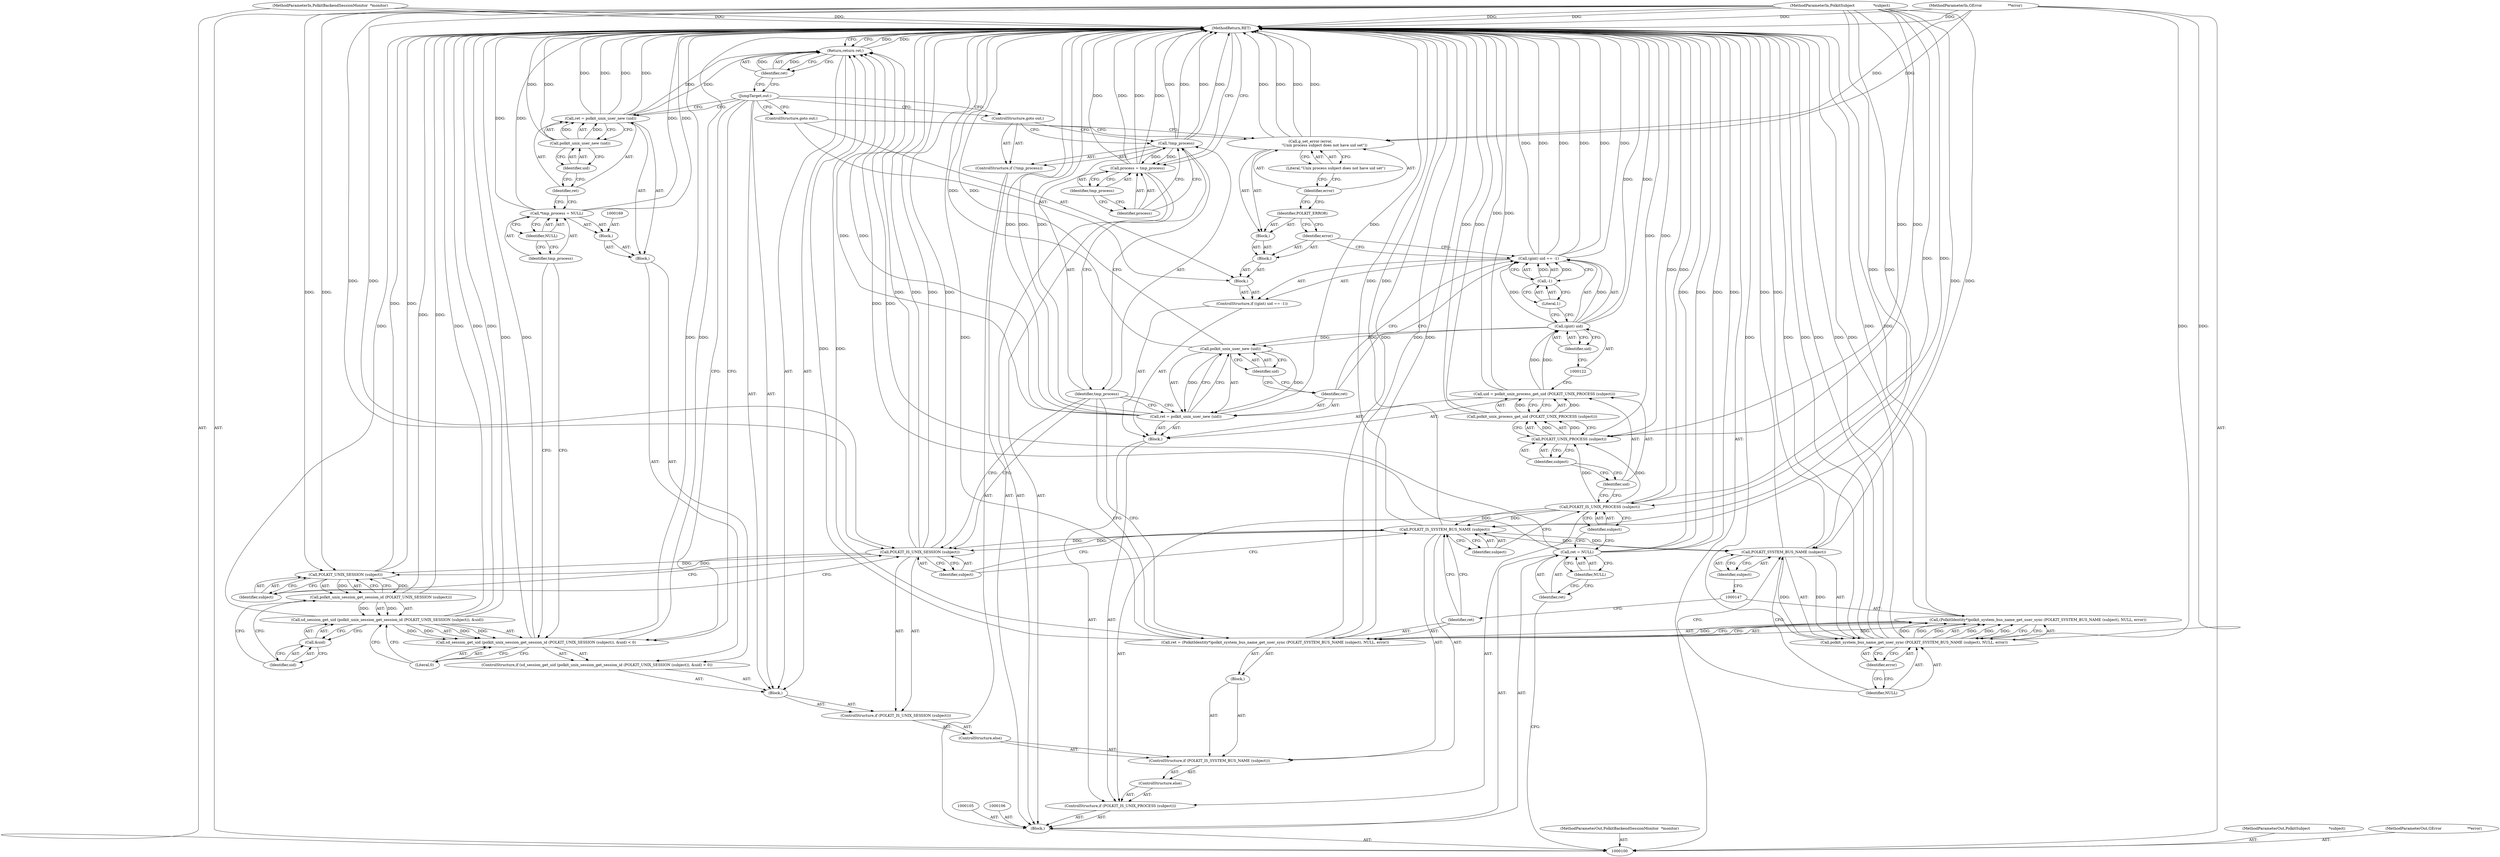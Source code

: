 digraph "1_polkit_bc7ffad53643a9c80231fc41f5582d6a8931c32c_1" {
"1000187" [label="(MethodReturn,RET)"];
"1000101" [label="(MethodParameterIn,PolkitBackendSessionMonitor  *monitor)"];
"1000283" [label="(MethodParameterOut,PolkitBackendSessionMonitor  *monitor)"];
"1000110" [label="(ControlStructure,if (POLKIT_IS_UNIX_PROCESS (subject)))"];
"1000112" [label="(Identifier,subject)"];
"1000111" [label="(Call,POLKIT_IS_UNIX_PROCESS (subject))"];
"1000113" [label="(Block,)"];
"1000116" [label="(Call,polkit_unix_process_get_uid (POLKIT_UNIX_PROCESS (subject)))"];
"1000117" [label="(Call,POLKIT_UNIX_PROCESS (subject))"];
"1000114" [label="(Call,uid = polkit_unix_process_get_uid (POLKIT_UNIX_PROCESS (subject)))"];
"1000115" [label="(Identifier,uid)"];
"1000118" [label="(Identifier,subject)"];
"1000120" [label="(Call,(gint) uid == -1)"];
"1000121" [label="(Call,(gint) uid)"];
"1000123" [label="(Identifier,uid)"];
"1000124" [label="(Call,-1)"];
"1000125" [label="(Literal,1)"];
"1000119" [label="(ControlStructure,if ((gint) uid == -1))"];
"1000126" [label="(Block,)"];
"1000127" [label="(Block,)"];
"1000128" [label="(Identifier,error)"];
"1000129" [label="(Block,)"];
"1000130" [label="(Identifier,POLKIT_ERROR)"];
"1000131" [label="(Call,g_set_error (error,\n                        \"Unix process subject does not have uid set\"))"];
"1000132" [label="(Identifier,error)"];
"1000133" [label="(Literal,\"Unix process subject does not have uid set\")"];
"1000134" [label="(ControlStructure,goto out;)"];
"1000102" [label="(MethodParameterIn,PolkitSubject                *subject)"];
"1000284" [label="(MethodParameterOut,PolkitSubject                *subject)"];
"1000137" [label="(Call,polkit_unix_user_new (uid))"];
"1000138" [label="(Identifier,uid)"];
"1000135" [label="(Call,ret = polkit_unix_user_new (uid))"];
"1000136" [label="(Identifier,ret)"];
"1000141" [label="(Call,POLKIT_IS_SYSTEM_BUS_NAME (subject))"];
"1000139" [label="(ControlStructure,else)"];
"1000142" [label="(Identifier,subject)"];
"1000140" [label="(ControlStructure,if (POLKIT_IS_SYSTEM_BUS_NAME (subject)))"];
"1000143" [label="(Block,)"];
"1000151" [label="(Identifier,NULL)"];
"1000152" [label="(Identifier,error)"];
"1000146" [label="(Call,(PolkitIdentity*)polkit_system_bus_name_get_user_sync (POLKIT_SYSTEM_BUS_NAME (subject), NULL, error))"];
"1000148" [label="(Call,polkit_system_bus_name_get_user_sync (POLKIT_SYSTEM_BUS_NAME (subject), NULL, error))"];
"1000149" [label="(Call,POLKIT_SYSTEM_BUS_NAME (subject))"];
"1000144" [label="(Call,ret = (PolkitIdentity*)polkit_system_bus_name_get_user_sync (POLKIT_SYSTEM_BUS_NAME (subject), NULL, error))"];
"1000145" [label="(Identifier,ret)"];
"1000150" [label="(Identifier,subject)"];
"1000155" [label="(Call,POLKIT_IS_UNIX_SESSION (subject))"];
"1000153" [label="(ControlStructure,else)"];
"1000156" [label="(Identifier,subject)"];
"1000154" [label="(ControlStructure,if (POLKIT_IS_UNIX_SESSION (subject)))"];
"1000157" [label="(Block,)"];
"1000103" [label="(MethodParameterIn,GError                      **error)"];
"1000285" [label="(MethodParameterOut,GError                      **error)"];
"1000165" [label="(Identifier,uid)"];
"1000166" [label="(Literal,0)"];
"1000159" [label="(Call,sd_session_get_uid (polkit_unix_session_get_session_id (POLKIT_UNIX_SESSION (subject)), &uid) < 0)"];
"1000160" [label="(Call,sd_session_get_uid (polkit_unix_session_get_session_id (POLKIT_UNIX_SESSION (subject)), &uid))"];
"1000161" [label="(Call,polkit_unix_session_get_session_id (POLKIT_UNIX_SESSION (subject)))"];
"1000162" [label="(Call,POLKIT_UNIX_SESSION (subject))"];
"1000158" [label="(ControlStructure,if (sd_session_get_uid (polkit_unix_session_get_session_id (POLKIT_UNIX_SESSION (subject)), &uid) < 0))"];
"1000163" [label="(Identifier,subject)"];
"1000164" [label="(Call,&uid)"];
"1000167" [label="(Block,)"];
"1000168" [label="(Block,)"];
"1000170" [label="(Call,*tmp_process = NULL)"];
"1000171" [label="(Identifier,tmp_process)"];
"1000172" [label="(Identifier,NULL)"];
"1000175" [label="(Call,polkit_unix_user_new (uid))"];
"1000176" [label="(Identifier,uid)"];
"1000173" [label="(Call,ret = polkit_unix_user_new (uid))"];
"1000174" [label="(Identifier,ret)"];
"1000104" [label="(Block,)"];
"1000177" [label="(JumpTarget,out:)"];
"1000179" [label="(Identifier,ret)"];
"1000178" [label="(Return,return ret;)"];
"1000181" [label="(Call,!tmp_process)"];
"1000182" [label="(Identifier,tmp_process)"];
"1000180" [label="(ControlStructure,if (!tmp_process))"];
"1000183" [label="(ControlStructure,goto out;)"];
"1000186" [label="(Identifier,tmp_process)"];
"1000184" [label="(Call,process = tmp_process)"];
"1000185" [label="(Identifier,process)"];
"1000107" [label="(Call,ret = NULL)"];
"1000108" [label="(Identifier,ret)"];
"1000109" [label="(Identifier,NULL)"];
"1000187" -> "1000100"  [label="AST: "];
"1000187" -> "1000178"  [label="CFG: "];
"1000187" -> "1000184"  [label="CFG: "];
"1000170" -> "1000187"  [label="DDG: "];
"1000170" -> "1000187"  [label="DDG: "];
"1000107" -> "1000187"  [label="DDG: "];
"1000107" -> "1000187"  [label="DDG: "];
"1000184" -> "1000187"  [label="DDG: "];
"1000184" -> "1000187"  [label="DDG: "];
"1000181" -> "1000187"  [label="DDG: "];
"1000181" -> "1000187"  [label="DDG: "];
"1000120" -> "1000187"  [label="DDG: "];
"1000120" -> "1000187"  [label="DDG: "];
"1000120" -> "1000187"  [label="DDG: "];
"1000117" -> "1000187"  [label="DDG: "];
"1000102" -> "1000187"  [label="DDG: "];
"1000159" -> "1000187"  [label="DDG: "];
"1000159" -> "1000187"  [label="DDG: "];
"1000116" -> "1000187"  [label="DDG: "];
"1000160" -> "1000187"  [label="DDG: "];
"1000160" -> "1000187"  [label="DDG: "];
"1000148" -> "1000187"  [label="DDG: "];
"1000148" -> "1000187"  [label="DDG: "];
"1000148" -> "1000187"  [label="DDG: "];
"1000121" -> "1000187"  [label="DDG: "];
"1000131" -> "1000187"  [label="DDG: "];
"1000131" -> "1000187"  [label="DDG: "];
"1000141" -> "1000187"  [label="DDG: "];
"1000155" -> "1000187"  [label="DDG: "];
"1000155" -> "1000187"  [label="DDG: "];
"1000103" -> "1000187"  [label="DDG: "];
"1000146" -> "1000187"  [label="DDG: "];
"1000175" -> "1000187"  [label="DDG: "];
"1000101" -> "1000187"  [label="DDG: "];
"1000135" -> "1000187"  [label="DDG: "];
"1000135" -> "1000187"  [label="DDG: "];
"1000144" -> "1000187"  [label="DDG: "];
"1000144" -> "1000187"  [label="DDG: "];
"1000149" -> "1000187"  [label="DDG: "];
"1000137" -> "1000187"  [label="DDG: "];
"1000162" -> "1000187"  [label="DDG: "];
"1000161" -> "1000187"  [label="DDG: "];
"1000114" -> "1000187"  [label="DDG: "];
"1000111" -> "1000187"  [label="DDG: "];
"1000173" -> "1000187"  [label="DDG: "];
"1000173" -> "1000187"  [label="DDG: "];
"1000178" -> "1000187"  [label="DDG: "];
"1000101" -> "1000100"  [label="AST: "];
"1000101" -> "1000187"  [label="DDG: "];
"1000283" -> "1000100"  [label="AST: "];
"1000110" -> "1000104"  [label="AST: "];
"1000111" -> "1000110"  [label="AST: "];
"1000113" -> "1000110"  [label="AST: "];
"1000139" -> "1000110"  [label="AST: "];
"1000112" -> "1000111"  [label="AST: "];
"1000112" -> "1000107"  [label="CFG: "];
"1000111" -> "1000112"  [label="CFG: "];
"1000111" -> "1000110"  [label="AST: "];
"1000111" -> "1000112"  [label="CFG: "];
"1000112" -> "1000111"  [label="AST: "];
"1000115" -> "1000111"  [label="CFG: "];
"1000142" -> "1000111"  [label="CFG: "];
"1000111" -> "1000187"  [label="DDG: "];
"1000102" -> "1000111"  [label="DDG: "];
"1000111" -> "1000117"  [label="DDG: "];
"1000111" -> "1000141"  [label="DDG: "];
"1000113" -> "1000110"  [label="AST: "];
"1000114" -> "1000113"  [label="AST: "];
"1000119" -> "1000113"  [label="AST: "];
"1000135" -> "1000113"  [label="AST: "];
"1000116" -> "1000114"  [label="AST: "];
"1000116" -> "1000117"  [label="CFG: "];
"1000117" -> "1000116"  [label="AST: "];
"1000114" -> "1000116"  [label="CFG: "];
"1000116" -> "1000187"  [label="DDG: "];
"1000116" -> "1000114"  [label="DDG: "];
"1000117" -> "1000116"  [label="DDG: "];
"1000117" -> "1000116"  [label="AST: "];
"1000117" -> "1000118"  [label="CFG: "];
"1000118" -> "1000117"  [label="AST: "];
"1000116" -> "1000117"  [label="CFG: "];
"1000117" -> "1000187"  [label="DDG: "];
"1000117" -> "1000116"  [label="DDG: "];
"1000111" -> "1000117"  [label="DDG: "];
"1000102" -> "1000117"  [label="DDG: "];
"1000114" -> "1000113"  [label="AST: "];
"1000114" -> "1000116"  [label="CFG: "];
"1000115" -> "1000114"  [label="AST: "];
"1000116" -> "1000114"  [label="AST: "];
"1000122" -> "1000114"  [label="CFG: "];
"1000114" -> "1000187"  [label="DDG: "];
"1000116" -> "1000114"  [label="DDG: "];
"1000114" -> "1000121"  [label="DDG: "];
"1000115" -> "1000114"  [label="AST: "];
"1000115" -> "1000111"  [label="CFG: "];
"1000118" -> "1000115"  [label="CFG: "];
"1000118" -> "1000117"  [label="AST: "];
"1000118" -> "1000115"  [label="CFG: "];
"1000117" -> "1000118"  [label="CFG: "];
"1000120" -> "1000119"  [label="AST: "];
"1000120" -> "1000124"  [label="CFG: "];
"1000121" -> "1000120"  [label="AST: "];
"1000124" -> "1000120"  [label="AST: "];
"1000128" -> "1000120"  [label="CFG: "];
"1000136" -> "1000120"  [label="CFG: "];
"1000120" -> "1000187"  [label="DDG: "];
"1000120" -> "1000187"  [label="DDG: "];
"1000120" -> "1000187"  [label="DDG: "];
"1000121" -> "1000120"  [label="DDG: "];
"1000124" -> "1000120"  [label="DDG: "];
"1000121" -> "1000120"  [label="AST: "];
"1000121" -> "1000123"  [label="CFG: "];
"1000122" -> "1000121"  [label="AST: "];
"1000123" -> "1000121"  [label="AST: "];
"1000125" -> "1000121"  [label="CFG: "];
"1000121" -> "1000187"  [label="DDG: "];
"1000121" -> "1000120"  [label="DDG: "];
"1000114" -> "1000121"  [label="DDG: "];
"1000121" -> "1000137"  [label="DDG: "];
"1000123" -> "1000121"  [label="AST: "];
"1000123" -> "1000122"  [label="CFG: "];
"1000121" -> "1000123"  [label="CFG: "];
"1000124" -> "1000120"  [label="AST: "];
"1000124" -> "1000125"  [label="CFG: "];
"1000125" -> "1000124"  [label="AST: "];
"1000120" -> "1000124"  [label="CFG: "];
"1000124" -> "1000120"  [label="DDG: "];
"1000125" -> "1000124"  [label="AST: "];
"1000125" -> "1000121"  [label="CFG: "];
"1000124" -> "1000125"  [label="CFG: "];
"1000119" -> "1000113"  [label="AST: "];
"1000120" -> "1000119"  [label="AST: "];
"1000126" -> "1000119"  [label="AST: "];
"1000126" -> "1000119"  [label="AST: "];
"1000127" -> "1000126"  [label="AST: "];
"1000134" -> "1000126"  [label="AST: "];
"1000127" -> "1000126"  [label="AST: "];
"1000128" -> "1000127"  [label="AST: "];
"1000129" -> "1000127"  [label="AST: "];
"1000128" -> "1000127"  [label="AST: "];
"1000128" -> "1000120"  [label="CFG: "];
"1000130" -> "1000128"  [label="CFG: "];
"1000129" -> "1000127"  [label="AST: "];
"1000130" -> "1000129"  [label="AST: "];
"1000131" -> "1000129"  [label="AST: "];
"1000130" -> "1000129"  [label="AST: "];
"1000130" -> "1000128"  [label="CFG: "];
"1000132" -> "1000130"  [label="CFG: "];
"1000131" -> "1000129"  [label="AST: "];
"1000131" -> "1000133"  [label="CFG: "];
"1000132" -> "1000131"  [label="AST: "];
"1000133" -> "1000131"  [label="AST: "];
"1000134" -> "1000131"  [label="CFG: "];
"1000131" -> "1000187"  [label="DDG: "];
"1000131" -> "1000187"  [label="DDG: "];
"1000103" -> "1000131"  [label="DDG: "];
"1000132" -> "1000131"  [label="AST: "];
"1000132" -> "1000130"  [label="CFG: "];
"1000133" -> "1000132"  [label="CFG: "];
"1000133" -> "1000131"  [label="AST: "];
"1000133" -> "1000132"  [label="CFG: "];
"1000131" -> "1000133"  [label="CFG: "];
"1000134" -> "1000126"  [label="AST: "];
"1000134" -> "1000131"  [label="CFG: "];
"1000177" -> "1000134"  [label="CFG: "];
"1000102" -> "1000100"  [label="AST: "];
"1000102" -> "1000187"  [label="DDG: "];
"1000102" -> "1000111"  [label="DDG: "];
"1000102" -> "1000117"  [label="DDG: "];
"1000102" -> "1000141"  [label="DDG: "];
"1000102" -> "1000149"  [label="DDG: "];
"1000102" -> "1000155"  [label="DDG: "];
"1000102" -> "1000162"  [label="DDG: "];
"1000284" -> "1000100"  [label="AST: "];
"1000137" -> "1000135"  [label="AST: "];
"1000137" -> "1000138"  [label="CFG: "];
"1000138" -> "1000137"  [label="AST: "];
"1000135" -> "1000137"  [label="CFG: "];
"1000137" -> "1000187"  [label="DDG: "];
"1000137" -> "1000135"  [label="DDG: "];
"1000121" -> "1000137"  [label="DDG: "];
"1000138" -> "1000137"  [label="AST: "];
"1000138" -> "1000136"  [label="CFG: "];
"1000137" -> "1000138"  [label="CFG: "];
"1000135" -> "1000113"  [label="AST: "];
"1000135" -> "1000137"  [label="CFG: "];
"1000136" -> "1000135"  [label="AST: "];
"1000137" -> "1000135"  [label="AST: "];
"1000182" -> "1000135"  [label="CFG: "];
"1000135" -> "1000187"  [label="DDG: "];
"1000135" -> "1000187"  [label="DDG: "];
"1000137" -> "1000135"  [label="DDG: "];
"1000135" -> "1000178"  [label="DDG: "];
"1000136" -> "1000135"  [label="AST: "];
"1000136" -> "1000120"  [label="CFG: "];
"1000138" -> "1000136"  [label="CFG: "];
"1000141" -> "1000140"  [label="AST: "];
"1000141" -> "1000142"  [label="CFG: "];
"1000142" -> "1000141"  [label="AST: "];
"1000145" -> "1000141"  [label="CFG: "];
"1000156" -> "1000141"  [label="CFG: "];
"1000141" -> "1000187"  [label="DDG: "];
"1000111" -> "1000141"  [label="DDG: "];
"1000102" -> "1000141"  [label="DDG: "];
"1000141" -> "1000149"  [label="DDG: "];
"1000141" -> "1000155"  [label="DDG: "];
"1000139" -> "1000110"  [label="AST: "];
"1000140" -> "1000139"  [label="AST: "];
"1000142" -> "1000141"  [label="AST: "];
"1000141" -> "1000142"  [label="CFG: "];
"1000140" -> "1000139"  [label="AST: "];
"1000141" -> "1000140"  [label="AST: "];
"1000143" -> "1000140"  [label="AST: "];
"1000153" -> "1000140"  [label="AST: "];
"1000143" -> "1000140"  [label="AST: "];
"1000144" -> "1000143"  [label="AST: "];
"1000151" -> "1000148"  [label="AST: "];
"1000151" -> "1000149"  [label="CFG: "];
"1000152" -> "1000151"  [label="CFG: "];
"1000152" -> "1000148"  [label="AST: "];
"1000152" -> "1000151"  [label="CFG: "];
"1000148" -> "1000152"  [label="CFG: "];
"1000146" -> "1000144"  [label="AST: "];
"1000146" -> "1000148"  [label="CFG: "];
"1000147" -> "1000146"  [label="AST: "];
"1000148" -> "1000146"  [label="AST: "];
"1000144" -> "1000146"  [label="CFG: "];
"1000146" -> "1000187"  [label="DDG: "];
"1000146" -> "1000144"  [label="DDG: "];
"1000148" -> "1000146"  [label="DDG: "];
"1000148" -> "1000146"  [label="DDG: "];
"1000148" -> "1000146"  [label="DDG: "];
"1000148" -> "1000146"  [label="AST: "];
"1000148" -> "1000152"  [label="CFG: "];
"1000149" -> "1000148"  [label="AST: "];
"1000151" -> "1000148"  [label="AST: "];
"1000152" -> "1000148"  [label="AST: "];
"1000146" -> "1000148"  [label="CFG: "];
"1000148" -> "1000187"  [label="DDG: "];
"1000148" -> "1000187"  [label="DDG: "];
"1000148" -> "1000187"  [label="DDG: "];
"1000148" -> "1000146"  [label="DDG: "];
"1000148" -> "1000146"  [label="DDG: "];
"1000148" -> "1000146"  [label="DDG: "];
"1000149" -> "1000148"  [label="DDG: "];
"1000103" -> "1000148"  [label="DDG: "];
"1000149" -> "1000148"  [label="AST: "];
"1000149" -> "1000150"  [label="CFG: "];
"1000150" -> "1000149"  [label="AST: "];
"1000151" -> "1000149"  [label="CFG: "];
"1000149" -> "1000187"  [label="DDG: "];
"1000149" -> "1000148"  [label="DDG: "];
"1000141" -> "1000149"  [label="DDG: "];
"1000102" -> "1000149"  [label="DDG: "];
"1000144" -> "1000143"  [label="AST: "];
"1000144" -> "1000146"  [label="CFG: "];
"1000145" -> "1000144"  [label="AST: "];
"1000146" -> "1000144"  [label="AST: "];
"1000182" -> "1000144"  [label="CFG: "];
"1000144" -> "1000187"  [label="DDG: "];
"1000144" -> "1000187"  [label="DDG: "];
"1000146" -> "1000144"  [label="DDG: "];
"1000144" -> "1000178"  [label="DDG: "];
"1000145" -> "1000144"  [label="AST: "];
"1000145" -> "1000141"  [label="CFG: "];
"1000147" -> "1000145"  [label="CFG: "];
"1000150" -> "1000149"  [label="AST: "];
"1000150" -> "1000147"  [label="CFG: "];
"1000149" -> "1000150"  [label="CFG: "];
"1000155" -> "1000154"  [label="AST: "];
"1000155" -> "1000156"  [label="CFG: "];
"1000156" -> "1000155"  [label="AST: "];
"1000163" -> "1000155"  [label="CFG: "];
"1000182" -> "1000155"  [label="CFG: "];
"1000155" -> "1000187"  [label="DDG: "];
"1000155" -> "1000187"  [label="DDG: "];
"1000141" -> "1000155"  [label="DDG: "];
"1000102" -> "1000155"  [label="DDG: "];
"1000155" -> "1000162"  [label="DDG: "];
"1000153" -> "1000140"  [label="AST: "];
"1000154" -> "1000153"  [label="AST: "];
"1000156" -> "1000155"  [label="AST: "];
"1000156" -> "1000141"  [label="CFG: "];
"1000155" -> "1000156"  [label="CFG: "];
"1000154" -> "1000153"  [label="AST: "];
"1000155" -> "1000154"  [label="AST: "];
"1000157" -> "1000154"  [label="AST: "];
"1000157" -> "1000154"  [label="AST: "];
"1000158" -> "1000157"  [label="AST: "];
"1000177" -> "1000157"  [label="AST: "];
"1000178" -> "1000157"  [label="AST: "];
"1000103" -> "1000100"  [label="AST: "];
"1000103" -> "1000187"  [label="DDG: "];
"1000103" -> "1000131"  [label="DDG: "];
"1000103" -> "1000148"  [label="DDG: "];
"1000285" -> "1000100"  [label="AST: "];
"1000165" -> "1000164"  [label="AST: "];
"1000165" -> "1000161"  [label="CFG: "];
"1000164" -> "1000165"  [label="CFG: "];
"1000166" -> "1000159"  [label="AST: "];
"1000166" -> "1000160"  [label="CFG: "];
"1000159" -> "1000166"  [label="CFG: "];
"1000159" -> "1000158"  [label="AST: "];
"1000159" -> "1000166"  [label="CFG: "];
"1000160" -> "1000159"  [label="AST: "];
"1000166" -> "1000159"  [label="AST: "];
"1000171" -> "1000159"  [label="CFG: "];
"1000177" -> "1000159"  [label="CFG: "];
"1000159" -> "1000187"  [label="DDG: "];
"1000159" -> "1000187"  [label="DDG: "];
"1000160" -> "1000159"  [label="DDG: "];
"1000160" -> "1000159"  [label="DDG: "];
"1000160" -> "1000159"  [label="AST: "];
"1000160" -> "1000164"  [label="CFG: "];
"1000161" -> "1000160"  [label="AST: "];
"1000164" -> "1000160"  [label="AST: "];
"1000166" -> "1000160"  [label="CFG: "];
"1000160" -> "1000187"  [label="DDG: "];
"1000160" -> "1000187"  [label="DDG: "];
"1000160" -> "1000159"  [label="DDG: "];
"1000160" -> "1000159"  [label="DDG: "];
"1000161" -> "1000160"  [label="DDG: "];
"1000161" -> "1000160"  [label="AST: "];
"1000161" -> "1000162"  [label="CFG: "];
"1000162" -> "1000161"  [label="AST: "];
"1000165" -> "1000161"  [label="CFG: "];
"1000161" -> "1000187"  [label="DDG: "];
"1000161" -> "1000160"  [label="DDG: "];
"1000162" -> "1000161"  [label="DDG: "];
"1000162" -> "1000161"  [label="AST: "];
"1000162" -> "1000163"  [label="CFG: "];
"1000163" -> "1000162"  [label="AST: "];
"1000161" -> "1000162"  [label="CFG: "];
"1000162" -> "1000187"  [label="DDG: "];
"1000162" -> "1000161"  [label="DDG: "];
"1000155" -> "1000162"  [label="DDG: "];
"1000102" -> "1000162"  [label="DDG: "];
"1000158" -> "1000157"  [label="AST: "];
"1000159" -> "1000158"  [label="AST: "];
"1000167" -> "1000158"  [label="AST: "];
"1000163" -> "1000162"  [label="AST: "];
"1000163" -> "1000155"  [label="CFG: "];
"1000162" -> "1000163"  [label="CFG: "];
"1000164" -> "1000160"  [label="AST: "];
"1000164" -> "1000165"  [label="CFG: "];
"1000165" -> "1000164"  [label="AST: "];
"1000160" -> "1000164"  [label="CFG: "];
"1000167" -> "1000158"  [label="AST: "];
"1000168" -> "1000167"  [label="AST: "];
"1000173" -> "1000167"  [label="AST: "];
"1000168" -> "1000167"  [label="AST: "];
"1000169" -> "1000168"  [label="AST: "];
"1000170" -> "1000168"  [label="AST: "];
"1000170" -> "1000168"  [label="AST: "];
"1000170" -> "1000172"  [label="CFG: "];
"1000171" -> "1000170"  [label="AST: "];
"1000172" -> "1000170"  [label="AST: "];
"1000174" -> "1000170"  [label="CFG: "];
"1000170" -> "1000187"  [label="DDG: "];
"1000170" -> "1000187"  [label="DDG: "];
"1000171" -> "1000170"  [label="AST: "];
"1000171" -> "1000159"  [label="CFG: "];
"1000172" -> "1000171"  [label="CFG: "];
"1000172" -> "1000170"  [label="AST: "];
"1000172" -> "1000171"  [label="CFG: "];
"1000170" -> "1000172"  [label="CFG: "];
"1000175" -> "1000173"  [label="AST: "];
"1000175" -> "1000176"  [label="CFG: "];
"1000176" -> "1000175"  [label="AST: "];
"1000173" -> "1000175"  [label="CFG: "];
"1000175" -> "1000187"  [label="DDG: "];
"1000175" -> "1000173"  [label="DDG: "];
"1000176" -> "1000175"  [label="AST: "];
"1000176" -> "1000174"  [label="CFG: "];
"1000175" -> "1000176"  [label="CFG: "];
"1000173" -> "1000167"  [label="AST: "];
"1000173" -> "1000175"  [label="CFG: "];
"1000174" -> "1000173"  [label="AST: "];
"1000175" -> "1000173"  [label="AST: "];
"1000177" -> "1000173"  [label="CFG: "];
"1000173" -> "1000187"  [label="DDG: "];
"1000173" -> "1000187"  [label="DDG: "];
"1000175" -> "1000173"  [label="DDG: "];
"1000173" -> "1000178"  [label="DDG: "];
"1000174" -> "1000173"  [label="AST: "];
"1000174" -> "1000170"  [label="CFG: "];
"1000176" -> "1000174"  [label="CFG: "];
"1000104" -> "1000100"  [label="AST: "];
"1000105" -> "1000104"  [label="AST: "];
"1000106" -> "1000104"  [label="AST: "];
"1000107" -> "1000104"  [label="AST: "];
"1000110" -> "1000104"  [label="AST: "];
"1000180" -> "1000104"  [label="AST: "];
"1000184" -> "1000104"  [label="AST: "];
"1000177" -> "1000157"  [label="AST: "];
"1000177" -> "1000173"  [label="CFG: "];
"1000177" -> "1000159"  [label="CFG: "];
"1000177" -> "1000134"  [label="CFG: "];
"1000177" -> "1000183"  [label="CFG: "];
"1000179" -> "1000177"  [label="CFG: "];
"1000179" -> "1000178"  [label="AST: "];
"1000179" -> "1000177"  [label="CFG: "];
"1000178" -> "1000179"  [label="CFG: "];
"1000179" -> "1000178"  [label="DDG: "];
"1000178" -> "1000157"  [label="AST: "];
"1000178" -> "1000179"  [label="CFG: "];
"1000179" -> "1000178"  [label="AST: "];
"1000187" -> "1000178"  [label="CFG: "];
"1000178" -> "1000187"  [label="DDG: "];
"1000179" -> "1000178"  [label="DDG: "];
"1000107" -> "1000178"  [label="DDG: "];
"1000173" -> "1000178"  [label="DDG: "];
"1000135" -> "1000178"  [label="DDG: "];
"1000144" -> "1000178"  [label="DDG: "];
"1000181" -> "1000180"  [label="AST: "];
"1000181" -> "1000182"  [label="CFG: "];
"1000182" -> "1000181"  [label="AST: "];
"1000183" -> "1000181"  [label="CFG: "];
"1000185" -> "1000181"  [label="CFG: "];
"1000181" -> "1000187"  [label="DDG: "];
"1000181" -> "1000187"  [label="DDG: "];
"1000181" -> "1000184"  [label="DDG: "];
"1000182" -> "1000181"  [label="AST: "];
"1000182" -> "1000135"  [label="CFG: "];
"1000182" -> "1000144"  [label="CFG: "];
"1000182" -> "1000155"  [label="CFG: "];
"1000181" -> "1000182"  [label="CFG: "];
"1000180" -> "1000104"  [label="AST: "];
"1000181" -> "1000180"  [label="AST: "];
"1000183" -> "1000180"  [label="AST: "];
"1000183" -> "1000180"  [label="AST: "];
"1000183" -> "1000181"  [label="CFG: "];
"1000177" -> "1000183"  [label="CFG: "];
"1000186" -> "1000184"  [label="AST: "];
"1000186" -> "1000185"  [label="CFG: "];
"1000184" -> "1000186"  [label="CFG: "];
"1000184" -> "1000104"  [label="AST: "];
"1000184" -> "1000186"  [label="CFG: "];
"1000185" -> "1000184"  [label="AST: "];
"1000186" -> "1000184"  [label="AST: "];
"1000187" -> "1000184"  [label="CFG: "];
"1000184" -> "1000187"  [label="DDG: "];
"1000184" -> "1000187"  [label="DDG: "];
"1000181" -> "1000184"  [label="DDG: "];
"1000185" -> "1000184"  [label="AST: "];
"1000185" -> "1000181"  [label="CFG: "];
"1000186" -> "1000185"  [label="CFG: "];
"1000107" -> "1000104"  [label="AST: "];
"1000107" -> "1000109"  [label="CFG: "];
"1000108" -> "1000107"  [label="AST: "];
"1000109" -> "1000107"  [label="AST: "];
"1000112" -> "1000107"  [label="CFG: "];
"1000107" -> "1000187"  [label="DDG: "];
"1000107" -> "1000187"  [label="DDG: "];
"1000107" -> "1000178"  [label="DDG: "];
"1000108" -> "1000107"  [label="AST: "];
"1000108" -> "1000100"  [label="CFG: "];
"1000109" -> "1000108"  [label="CFG: "];
"1000109" -> "1000107"  [label="AST: "];
"1000109" -> "1000108"  [label="CFG: "];
"1000107" -> "1000109"  [label="CFG: "];
}
